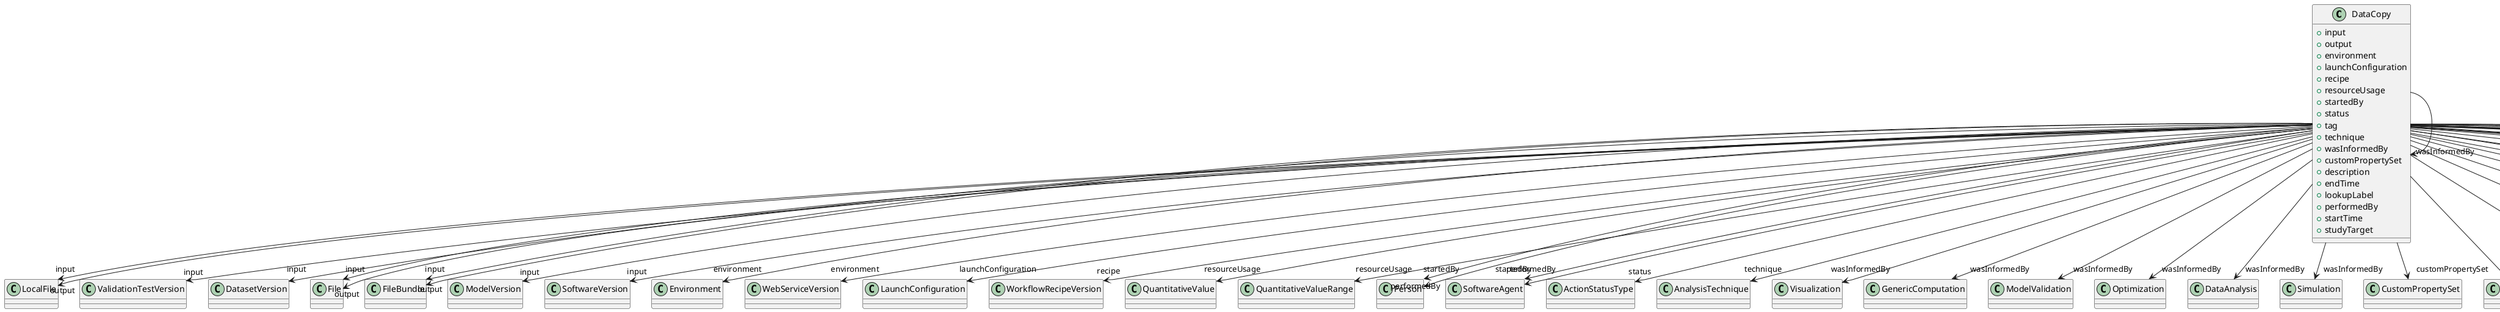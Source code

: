 @startuml
class DataCopy {
+input
+output
+environment
+launchConfiguration
+recipe
+resourceUsage
+startedBy
+status
+tag
+technique
+wasInformedBy
+customPropertySet
+description
+endTime
+lookupLabel
+performedBy
+startTime
+studyTarget

}
DataCopy -d-> "input" LocalFile
DataCopy -d-> "input" ValidationTestVersion
DataCopy -d-> "input" DatasetVersion
DataCopy -d-> "input" File
DataCopy -d-> "input" FileBundle
DataCopy -d-> "input" ModelVersion
DataCopy -d-> "input" SoftwareVersion
DataCopy -d-> "output" LocalFile
DataCopy -d-> "output" File
DataCopy -d-> "output" FileBundle
DataCopy -d-> "environment" Environment
DataCopy -d-> "environment" WebServiceVersion
DataCopy -d-> "launchConfiguration" LaunchConfiguration
DataCopy -d-> "recipe" WorkflowRecipeVersion
DataCopy -d-> "resourceUsage" QuantitativeValue
DataCopy -d-> "resourceUsage" QuantitativeValueRange
DataCopy -d-> "startedBy" Person
DataCopy -d-> "startedBy" SoftwareAgent
DataCopy -d-> "status" ActionStatusType
DataCopy -d-> "technique" AnalysisTechnique
DataCopy -d-> "wasInformedBy" Visualization
DataCopy -d-> "wasInformedBy" GenericComputation
DataCopy -d-> "wasInformedBy" ModelValidation
DataCopy -d-> "wasInformedBy" DataCopy
DataCopy -d-> "wasInformedBy" Optimization
DataCopy -d-> "wasInformedBy" DataAnalysis
DataCopy -d-> "wasInformedBy" Simulation
DataCopy -d-> "customPropertySet" CustomPropertySet
DataCopy -d-> "performedBy" Person
DataCopy -d-> "performedBy" SoftwareAgent
DataCopy -d-> "studyTarget" BreedingType
DataCopy -d-> "studyTarget" OrganismSubstance
DataCopy -d-> "studyTarget" GeneticStrainType
DataCopy -d-> "studyTarget" VisualStimulusType
DataCopy -d-> "studyTarget" Handedness
DataCopy -d-> "studyTarget" BiologicalSex
DataCopy -d-> "studyTarget" Organ
DataCopy -d-> "studyTarget" ElectricalStimulusType
DataCopy -d-> "studyTarget" TactileStimulusType
DataCopy -d-> "studyTarget" BiologicalOrder
DataCopy -d-> "studyTarget" CellType
DataCopy -d-> "studyTarget" MolecularEntity
DataCopy -d-> "studyTarget" CellCultureType
DataCopy -d-> "studyTarget" AuditoryStimulusType
DataCopy -d-> "studyTarget" GustatoryStimulusType
DataCopy -d-> "studyTarget" TermSuggestion
DataCopy -d-> "studyTarget" OrganismSystem
DataCopy -d-> "studyTarget" OpticalStimulusType
DataCopy -d-> "studyTarget" Species
DataCopy -d-> "studyTarget" Disease
DataCopy -d-> "studyTarget" UBERONParcellation
DataCopy -d-> "studyTarget" SubcellularEntity
DataCopy -d-> "studyTarget" OlfactoryStimulusType
DataCopy -d-> "studyTarget" DiseaseModel
DataCopy -d-> "studyTarget" CustomAnatomicalEntity
DataCopy -d-> "studyTarget" ParcellationEntityVersion
DataCopy -d-> "studyTarget" ParcellationEntity

@enduml